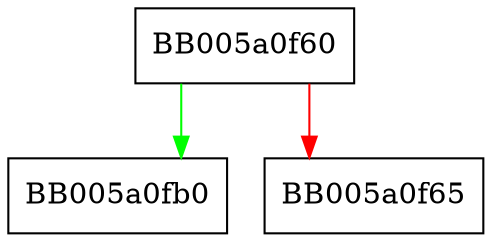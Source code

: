 digraph OSSL_ENCODER_CTX_free {
  node [shape="box"];
  graph [splines=ortho];
  BB005a0f60 -> BB005a0fb0 [color="green"];
  BB005a0f60 -> BB005a0f65 [color="red"];
}